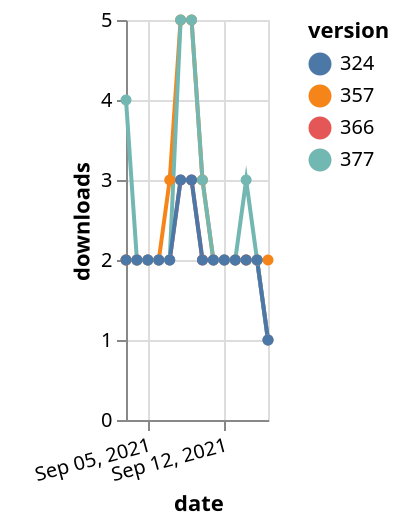 {"$schema": "https://vega.github.io/schema/vega-lite/v5.json", "description": "A simple bar chart with embedded data.", "data": {"values": [{"date": "2021-09-03", "total": 2313, "delta": 2, "version": "366"}, {"date": "2021-09-04", "total": 2315, "delta": 2, "version": "366"}, {"date": "2021-09-05", "total": 2317, "delta": 2, "version": "366"}, {"date": "2021-09-06", "total": 2319, "delta": 2, "version": "366"}, {"date": "2021-09-07", "total": 2321, "delta": 2, "version": "366"}, {"date": "2021-09-08", "total": 2324, "delta": 3, "version": "366"}, {"date": "2021-09-09", "total": 2327, "delta": 3, "version": "366"}, {"date": "2021-09-10", "total": 2329, "delta": 2, "version": "366"}, {"date": "2021-09-11", "total": 2331, "delta": 2, "version": "366"}, {"date": "2021-09-12", "total": 2333, "delta": 2, "version": "366"}, {"date": "2021-09-13", "total": 2335, "delta": 2, "version": "366"}, {"date": "2021-09-14", "total": 2337, "delta": 2, "version": "366"}, {"date": "2021-09-15", "total": 2339, "delta": 2, "version": "366"}, {"date": "2021-09-16", "total": 2340, "delta": 1, "version": "366"}, {"date": "2021-09-03", "total": 2907, "delta": 2, "version": "357"}, {"date": "2021-09-04", "total": 2909, "delta": 2, "version": "357"}, {"date": "2021-09-05", "total": 2911, "delta": 2, "version": "357"}, {"date": "2021-09-06", "total": 2913, "delta": 2, "version": "357"}, {"date": "2021-09-07", "total": 2916, "delta": 3, "version": "357"}, {"date": "2021-09-08", "total": 2921, "delta": 5, "version": "357"}, {"date": "2021-09-09", "total": 2926, "delta": 5, "version": "357"}, {"date": "2021-09-10", "total": 2929, "delta": 3, "version": "357"}, {"date": "2021-09-11", "total": 2931, "delta": 2, "version": "357"}, {"date": "2021-09-12", "total": 2933, "delta": 2, "version": "357"}, {"date": "2021-09-13", "total": 2935, "delta": 2, "version": "357"}, {"date": "2021-09-14", "total": 2937, "delta": 2, "version": "357"}, {"date": "2021-09-15", "total": 2939, "delta": 2, "version": "357"}, {"date": "2021-09-16", "total": 2941, "delta": 2, "version": "357"}, {"date": "2021-09-03", "total": 2159, "delta": 4, "version": "377"}, {"date": "2021-09-04", "total": 2161, "delta": 2, "version": "377"}, {"date": "2021-09-05", "total": 2163, "delta": 2, "version": "377"}, {"date": "2021-09-06", "total": 2165, "delta": 2, "version": "377"}, {"date": "2021-09-07", "total": 2167, "delta": 2, "version": "377"}, {"date": "2021-09-08", "total": 2172, "delta": 5, "version": "377"}, {"date": "2021-09-09", "total": 2177, "delta": 5, "version": "377"}, {"date": "2021-09-10", "total": 2180, "delta": 3, "version": "377"}, {"date": "2021-09-11", "total": 2182, "delta": 2, "version": "377"}, {"date": "2021-09-12", "total": 2184, "delta": 2, "version": "377"}, {"date": "2021-09-13", "total": 2186, "delta": 2, "version": "377"}, {"date": "2021-09-14", "total": 2189, "delta": 3, "version": "377"}, {"date": "2021-09-15", "total": 2191, "delta": 2, "version": "377"}, {"date": "2021-09-16", "total": 2192, "delta": 1, "version": "377"}, {"date": "2021-09-03", "total": 2571, "delta": 2, "version": "324"}, {"date": "2021-09-04", "total": 2573, "delta": 2, "version": "324"}, {"date": "2021-09-05", "total": 2575, "delta": 2, "version": "324"}, {"date": "2021-09-06", "total": 2577, "delta": 2, "version": "324"}, {"date": "2021-09-07", "total": 2579, "delta": 2, "version": "324"}, {"date": "2021-09-08", "total": 2582, "delta": 3, "version": "324"}, {"date": "2021-09-09", "total": 2585, "delta": 3, "version": "324"}, {"date": "2021-09-10", "total": 2587, "delta": 2, "version": "324"}, {"date": "2021-09-11", "total": 2589, "delta": 2, "version": "324"}, {"date": "2021-09-12", "total": 2591, "delta": 2, "version": "324"}, {"date": "2021-09-13", "total": 2593, "delta": 2, "version": "324"}, {"date": "2021-09-14", "total": 2595, "delta": 2, "version": "324"}, {"date": "2021-09-15", "total": 2597, "delta": 2, "version": "324"}, {"date": "2021-09-16", "total": 2598, "delta": 1, "version": "324"}]}, "width": "container", "mark": {"type": "line", "point": {"filled": true}}, "encoding": {"x": {"field": "date", "type": "temporal", "timeUnit": "yearmonthdate", "title": "date", "axis": {"labelAngle": -15}}, "y": {"field": "delta", "type": "quantitative", "title": "downloads"}, "color": {"field": "version", "type": "nominal"}, "tooltip": {"field": "delta"}}}